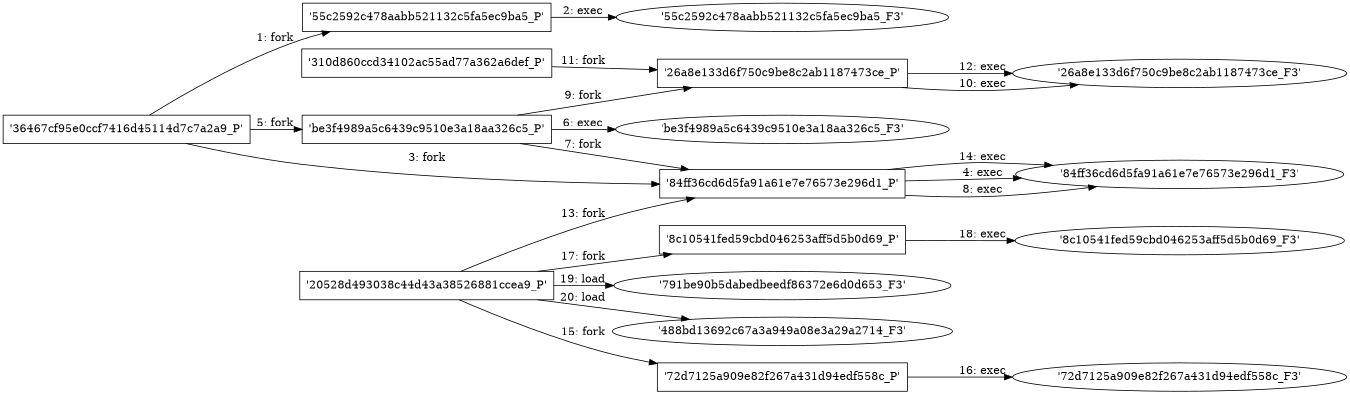 digraph "D:\Learning\Paper\apt\基于CTI的攻击预警\Dataset\攻击图\ASGfromALLCTI\What to Expect in 2022.dot" {
rankdir="LR"
size="9"
fixedsize="false"
splines="true"
nodesep=0.3
ranksep=0
fontsize=10
overlap="scalexy"
engine= "neato"
	"'36467cf95e0ccf7416d45114d7c7a2a9_P'" [node_type=Process shape=box]
	"'55c2592c478aabb521132c5fa5ec9ba5_P'" [node_type=Process shape=box]
	"'36467cf95e0ccf7416d45114d7c7a2a9_P'" -> "'55c2592c478aabb521132c5fa5ec9ba5_P'" [label="1: fork"]
	"'55c2592c478aabb521132c5fa5ec9ba5_P'" [node_type=Process shape=box]
	"'55c2592c478aabb521132c5fa5ec9ba5_F3'" [node_type=File shape=ellipse]
	"'55c2592c478aabb521132c5fa5ec9ba5_P'" -> "'55c2592c478aabb521132c5fa5ec9ba5_F3'" [label="2: exec"]
	"'36467cf95e0ccf7416d45114d7c7a2a9_P'" [node_type=Process shape=box]
	"'84ff36cd6d5fa91a61e7e76573e296d1_P'" [node_type=Process shape=box]
	"'36467cf95e0ccf7416d45114d7c7a2a9_P'" -> "'84ff36cd6d5fa91a61e7e76573e296d1_P'" [label="3: fork"]
	"'84ff36cd6d5fa91a61e7e76573e296d1_P'" [node_type=Process shape=box]
	"'84ff36cd6d5fa91a61e7e76573e296d1_F3'" [node_type=File shape=ellipse]
	"'84ff36cd6d5fa91a61e7e76573e296d1_P'" -> "'84ff36cd6d5fa91a61e7e76573e296d1_F3'" [label="4: exec"]
	"'36467cf95e0ccf7416d45114d7c7a2a9_P'" [node_type=Process shape=box]
	"'be3f4989a5c6439c9510e3a18aa326c5_P'" [node_type=Process shape=box]
	"'36467cf95e0ccf7416d45114d7c7a2a9_P'" -> "'be3f4989a5c6439c9510e3a18aa326c5_P'" [label="5: fork"]
	"'be3f4989a5c6439c9510e3a18aa326c5_P'" [node_type=Process shape=box]
	"'be3f4989a5c6439c9510e3a18aa326c5_F3'" [node_type=File shape=ellipse]
	"'be3f4989a5c6439c9510e3a18aa326c5_P'" -> "'be3f4989a5c6439c9510e3a18aa326c5_F3'" [label="6: exec"]
	"'be3f4989a5c6439c9510e3a18aa326c5_P'" [node_type=Process shape=box]
	"'84ff36cd6d5fa91a61e7e76573e296d1_P'" [node_type=Process shape=box]
	"'be3f4989a5c6439c9510e3a18aa326c5_P'" -> "'84ff36cd6d5fa91a61e7e76573e296d1_P'" [label="7: fork"]
	"'84ff36cd6d5fa91a61e7e76573e296d1_P'" [node_type=Process shape=box]
	"'84ff36cd6d5fa91a61e7e76573e296d1_F3'" [node_type=File shape=ellipse]
	"'84ff36cd6d5fa91a61e7e76573e296d1_P'" -> "'84ff36cd6d5fa91a61e7e76573e296d1_F3'" [label="8: exec"]
	"'be3f4989a5c6439c9510e3a18aa326c5_P'" [node_type=Process shape=box]
	"'26a8e133d6f750c9be8c2ab1187473ce_P'" [node_type=Process shape=box]
	"'be3f4989a5c6439c9510e3a18aa326c5_P'" -> "'26a8e133d6f750c9be8c2ab1187473ce_P'" [label="9: fork"]
	"'26a8e133d6f750c9be8c2ab1187473ce_P'" [node_type=Process shape=box]
	"'26a8e133d6f750c9be8c2ab1187473ce_F3'" [node_type=File shape=ellipse]
	"'26a8e133d6f750c9be8c2ab1187473ce_P'" -> "'26a8e133d6f750c9be8c2ab1187473ce_F3'" [label="10: exec"]
	"'310d860ccd34102ac55ad77a362a6def_P'" [node_type=Process shape=box]
	"'26a8e133d6f750c9be8c2ab1187473ce_P'" [node_type=Process shape=box]
	"'310d860ccd34102ac55ad77a362a6def_P'" -> "'26a8e133d6f750c9be8c2ab1187473ce_P'" [label="11: fork"]
	"'26a8e133d6f750c9be8c2ab1187473ce_P'" [node_type=Process shape=box]
	"'26a8e133d6f750c9be8c2ab1187473ce_F3'" [node_type=File shape=ellipse]
	"'26a8e133d6f750c9be8c2ab1187473ce_P'" -> "'26a8e133d6f750c9be8c2ab1187473ce_F3'" [label="12: exec"]
	"'20528d493038c44d43a38526881ccea9_P'" [node_type=Process shape=box]
	"'84ff36cd6d5fa91a61e7e76573e296d1_P'" [node_type=Process shape=box]
	"'20528d493038c44d43a38526881ccea9_P'" -> "'84ff36cd6d5fa91a61e7e76573e296d1_P'" [label="13: fork"]
	"'84ff36cd6d5fa91a61e7e76573e296d1_P'" [node_type=Process shape=box]
	"'84ff36cd6d5fa91a61e7e76573e296d1_F3'" [node_type=File shape=ellipse]
	"'84ff36cd6d5fa91a61e7e76573e296d1_P'" -> "'84ff36cd6d5fa91a61e7e76573e296d1_F3'" [label="14: exec"]
	"'20528d493038c44d43a38526881ccea9_P'" [node_type=Process shape=box]
	"'72d7125a909e82f267a431d94edf558c_P'" [node_type=Process shape=box]
	"'20528d493038c44d43a38526881ccea9_P'" -> "'72d7125a909e82f267a431d94edf558c_P'" [label="15: fork"]
	"'72d7125a909e82f267a431d94edf558c_P'" [node_type=Process shape=box]
	"'72d7125a909e82f267a431d94edf558c_F3'" [node_type=File shape=ellipse]
	"'72d7125a909e82f267a431d94edf558c_P'" -> "'72d7125a909e82f267a431d94edf558c_F3'" [label="16: exec"]
	"'20528d493038c44d43a38526881ccea9_P'" [node_type=Process shape=box]
	"'8c10541fed59cbd046253aff5d5b0d69_P'" [node_type=Process shape=box]
	"'20528d493038c44d43a38526881ccea9_P'" -> "'8c10541fed59cbd046253aff5d5b0d69_P'" [label="17: fork"]
	"'8c10541fed59cbd046253aff5d5b0d69_P'" [node_type=Process shape=box]
	"'8c10541fed59cbd046253aff5d5b0d69_F3'" [node_type=File shape=ellipse]
	"'8c10541fed59cbd046253aff5d5b0d69_P'" -> "'8c10541fed59cbd046253aff5d5b0d69_F3'" [label="18: exec"]
	"'791be90b5dabedbeedf86372e6d0d653_F3'" [node_type=file shape=ellipse]
	"'20528d493038c44d43a38526881ccea9_P'" [node_type=Process shape=box]
	"'20528d493038c44d43a38526881ccea9_P'" -> "'791be90b5dabedbeedf86372e6d0d653_F3'" [label="19: load"]
	"'488bd13692c67a3a949a08e3a29a2714_F3'" [node_type=file shape=ellipse]
	"'20528d493038c44d43a38526881ccea9_P'" [node_type=Process shape=box]
	"'20528d493038c44d43a38526881ccea9_P'" -> "'488bd13692c67a3a949a08e3a29a2714_F3'" [label="20: load"]
}
